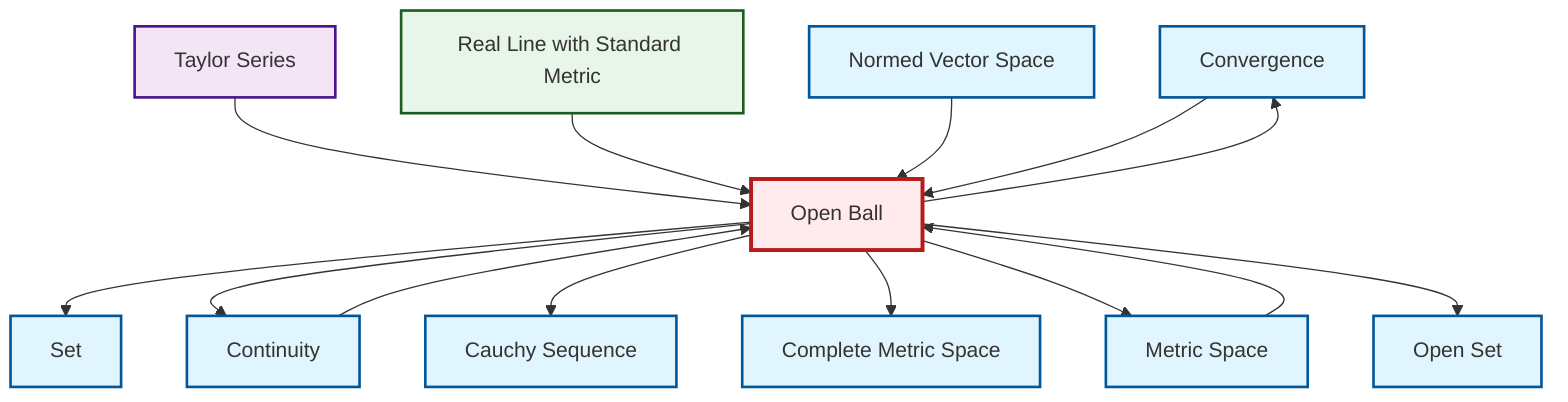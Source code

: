 graph TD
    classDef definition fill:#e1f5fe,stroke:#01579b,stroke-width:2px
    classDef theorem fill:#f3e5f5,stroke:#4a148c,stroke-width:2px
    classDef axiom fill:#fff3e0,stroke:#e65100,stroke-width:2px
    classDef example fill:#e8f5e9,stroke:#1b5e20,stroke-width:2px
    classDef current fill:#ffebee,stroke:#b71c1c,stroke-width:3px
    def-open-set["Open Set"]:::definition
    def-cauchy-sequence["Cauchy Sequence"]:::definition
    def-convergence["Convergence"]:::definition
    thm-taylor-series["Taylor Series"]:::theorem
    def-normed-vector-space["Normed Vector Space"]:::definition
    def-set["Set"]:::definition
    def-metric-space["Metric Space"]:::definition
    def-complete-metric-space["Complete Metric Space"]:::definition
    ex-real-line-metric["Real Line with Standard Metric"]:::example
    def-continuity["Continuity"]:::definition
    def-open-ball["Open Ball"]:::definition
    def-continuity --> def-open-ball
    def-open-ball --> def-set
    thm-taylor-series --> def-open-ball
    def-metric-space --> def-open-ball
    def-open-ball --> def-continuity
    def-open-ball --> def-cauchy-sequence
    ex-real-line-metric --> def-open-ball
    def-open-ball --> def-convergence
    def-normed-vector-space --> def-open-ball
    def-convergence --> def-open-ball
    def-open-ball --> def-complete-metric-space
    def-open-ball --> def-metric-space
    def-open-ball --> def-open-set
    class def-open-ball current